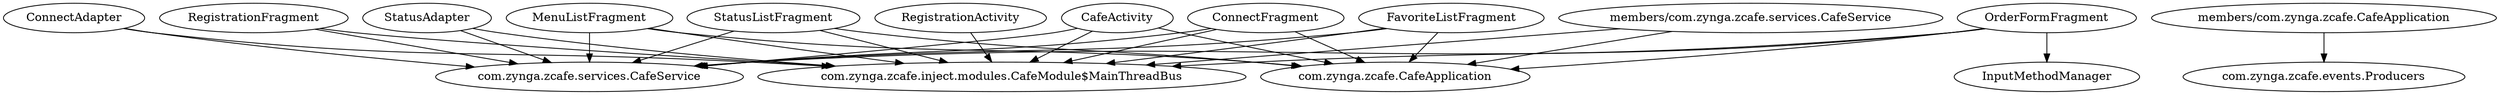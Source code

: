 digraph G1 {
  concentrate = true;
  n2 [label="com.zynga.zcafe.services.CafeService"];
  CafeActivity -> n2;
  n3 [label="com.zynga.zcafe.inject.modules.CafeModule$MainThreadBus"];
  CafeActivity -> n3;
  n4 [label="com.zynga.zcafe.CafeApplication"];
  CafeActivity -> n4;
  ConnectAdapter -> n2;
  ConnectAdapter -> n3;
  ConnectFragment -> n2;
  ConnectFragment -> n3;
  ConnectFragment -> n4;
  FavoriteListFragment -> n2;
  FavoriteListFragment -> n3;
  FavoriteListFragment -> n4;
  MenuListFragment -> n2;
  MenuListFragment -> n3;
  MenuListFragment -> n4;
  OrderFormFragment -> InputMethodManager;
  OrderFormFragment -> n2;
  OrderFormFragment -> n3;
  OrderFormFragment -> n4;
  RegistrationActivity -> n3;
  RegistrationFragment -> n2;
  RegistrationFragment -> n3;
  StatusAdapter -> n2;
  StatusAdapter -> n3;
  StatusListFragment -> n2;
  StatusListFragment -> n3;
  StatusListFragment -> n4;
  n5 [label="members/com.zynga.zcafe.CafeApplication"];
  n6 [label="com.zynga.zcafe.events.Producers"];
  n5 -> n6;
  n7 [label="members/com.zynga.zcafe.services.CafeService"];
  n7 -> n3;
  n7 -> n4;
}
